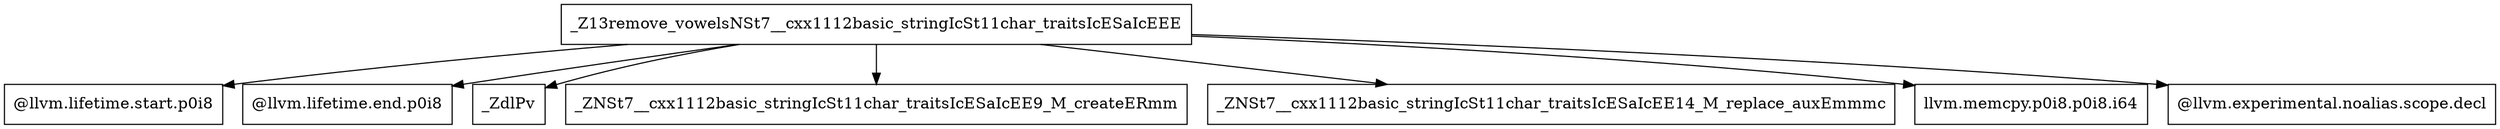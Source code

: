 digraph CallGraph {
    // Function nodes
    node [shape=box];
    "_Z13remove_vowelsNSt7__cxx1112basic_stringIcSt11char_traitsIcESaIcEEE" [label="_Z13remove_vowelsNSt7__cxx1112basic_stringIcSt11char_traitsIcESaIcEEE"];
    "@llvm.lifetime.start.p0i8" [label="@llvm.lifetime.start.p0i8"];
    "@llvm.lifetime.end.p0i8" [label="@llvm.lifetime.end.p0i8"];
    "_ZdlPv" [label="_ZdlPv"];
    "_ZNSt7__cxx1112basic_stringIcSt11char_traitsIcESaIcEE9_M_createERmm" [label="_ZNSt7__cxx1112basic_stringIcSt11char_traitsIcESaIcEE9_M_createERmm"];
    "_ZNSt7__cxx1112basic_stringIcSt11char_traitsIcESaIcEE14_M_replace_auxEmmmc" [label="_ZNSt7__cxx1112basic_stringIcSt11char_traitsIcESaIcEE14_M_replace_auxEmmmc"];
    "llvm.memcpy.p0i8.p0i8.i64" [label="llvm.memcpy.p0i8.p0i8.i64"];
    "@llvm.experimental.noalias.scope.decl" [label="@llvm.experimental.noalias.scope.decl"];
    
    // Function calls as edges
    "_Z13remove_vowelsNSt7__cxx1112basic_stringIcSt11char_traitsIcESaIcEEE" -> "@llvm.lifetime.start.p0i8";
    "_Z13remove_vowelsNSt7__cxx1112basic_stringIcSt11char_traitsIcESaIcEEE" -> "@llvm.lifetime.end.p0i8";
    "_Z13remove_vowelsNSt7__cxx1112basic_stringIcSt11char_traitsIcESaIcEEE" -> "_ZdlPv";
    "_Z13remove_vowelsNSt7__cxx1112basic_stringIcSt11char_traitsIcESaIcEEE" -> "_ZNSt7__cxx1112basic_stringIcSt11char_traitsIcESaIcEE9_M_createERmm";
    "_Z13remove_vowelsNSt7__cxx1112basic_stringIcSt11char_traitsIcESaIcEEE" -> "_ZNSt7__cxx1112basic_stringIcSt11char_traitsIcESaIcEE14_M_replace_auxEmmmc";
    "_Z13remove_vowelsNSt7__cxx1112basic_stringIcSt11char_traitsIcESaIcEEE" -> "llvm.memcpy.p0i8.p0i8.i64";
    "_Z13remove_vowelsNSt7__cxx1112basic_stringIcSt11char_traitsIcESaIcEEE" -> "@llvm.experimental.noalias.scope.decl";
}
